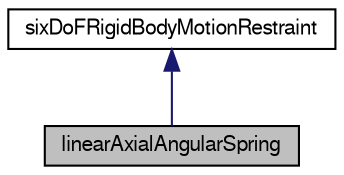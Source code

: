 digraph "linearAxialAngularSpring"
{
  bgcolor="transparent";
  edge [fontname="FreeSans",fontsize="10",labelfontname="FreeSans",labelfontsize="10"];
  node [fontname="FreeSans",fontsize="10",shape=record];
  Node0 [label="linearAxialAngularSpring",height=0.2,width=0.4,color="black", fillcolor="grey75", style="filled", fontcolor="black"];
  Node1 -> Node0 [dir="back",color="midnightblue",fontsize="10",style="solid",fontname="FreeSans"];
  Node1 [label="sixDoFRigidBodyMotionRestraint",height=0.2,width=0.4,color="black",URL="$a29514.html",tooltip="Base class for defining restraints for sixDoF motions. "];
}
